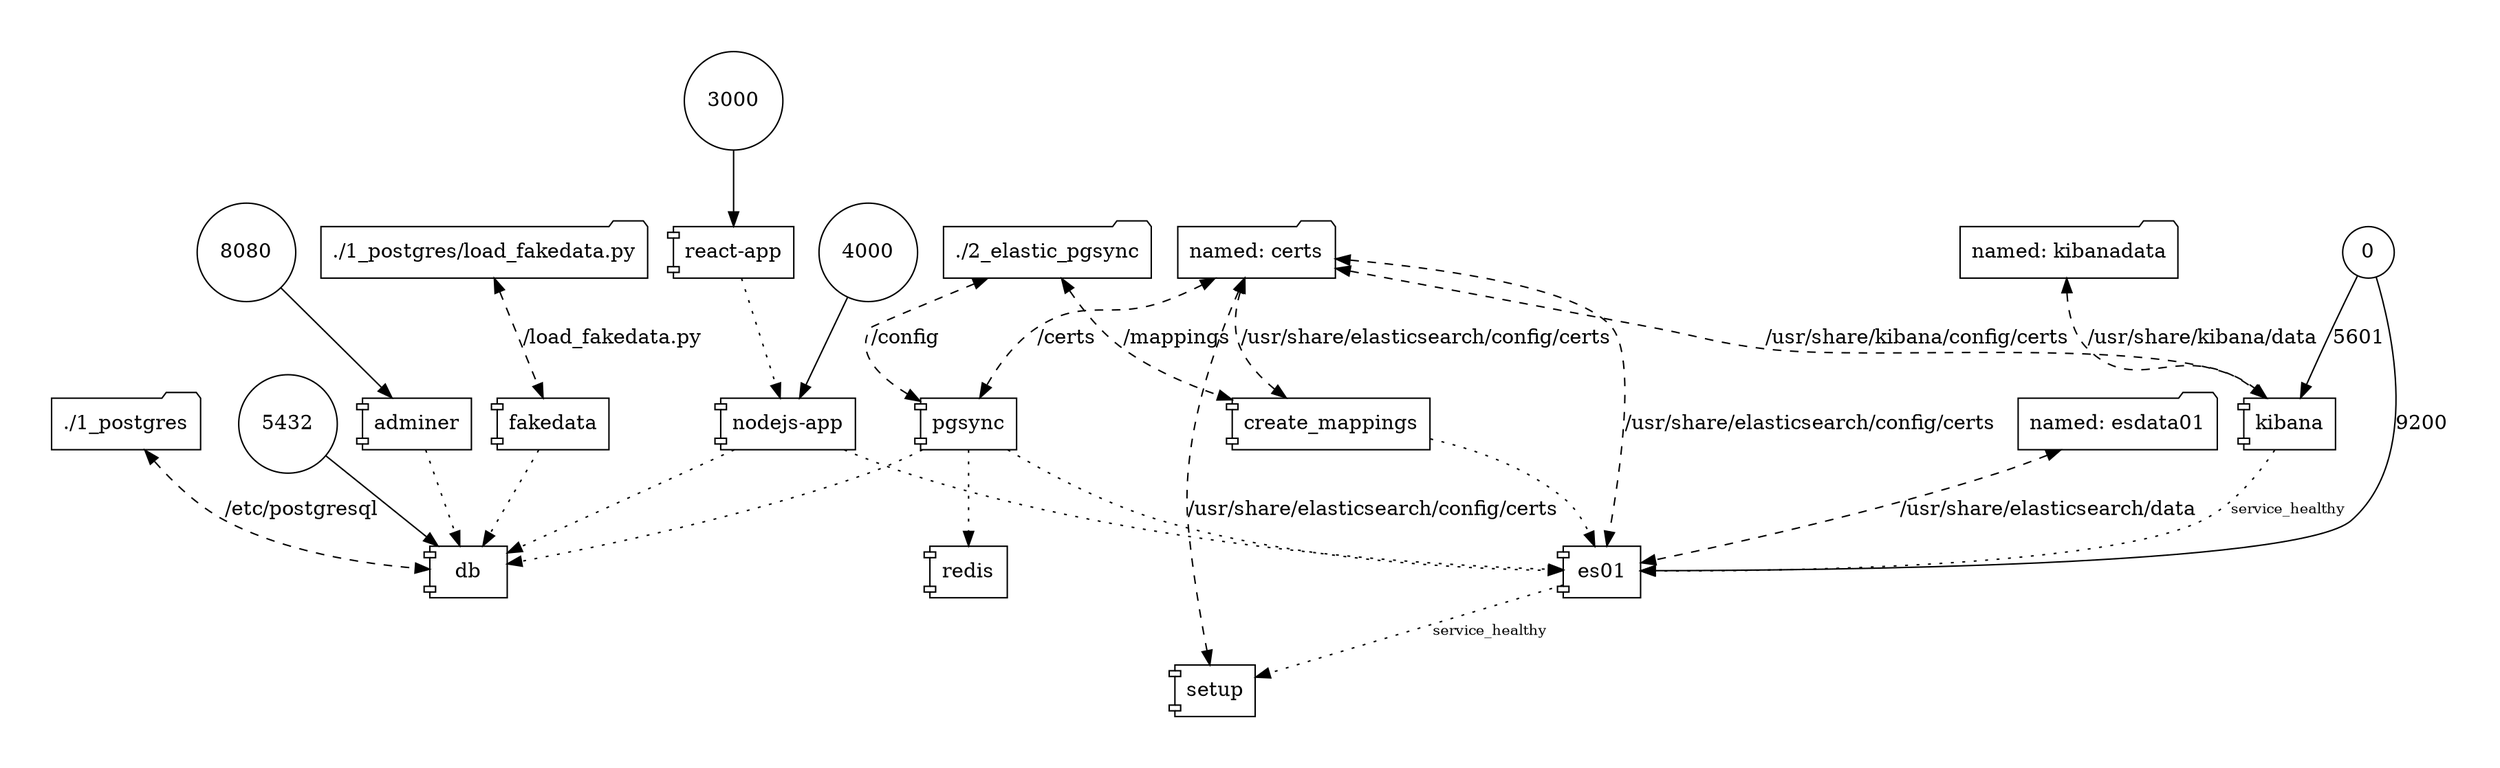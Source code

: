 digraph {
  graph [bgcolor="#ffffff" pad=0.5 ratio="fill"]
  "named: certs" [shape="folder"]
  "named: esdata01" [shape="folder"]
  "named: kibanadata" [shape="folder"]
  "db" [shape="component"]
  "./1_postgres" [shape="folder"]
  5432 [shape="circle"]
  "fakedata" [shape="component"]
  "./1_postgres/load_fakedata.py" [shape="folder"]
  "redis" [shape="component"]
  "adminer" [shape="component"]
  8080 [shape="circle"]
  "pgsync" [shape="component"]
  "es01" [shape="component"]
  "./2_elastic_pgsync" [shape="folder"]
  "create_mappings" [shape="component"]
  "setup" [shape="component"]
  0 [shape="circle"]
  "kibana" [shape="component"]
  "nodejs-app" [shape="component"]
  4000 [shape="circle"]
  "react-app" [shape="component"]
  3000 [shape="circle"]
  "./1_postgres" -> "db" [style="dashed" label="/etc/postgresql" dir="both"]
  5432 -> "db" [style="solid"]
  "fakedata" -> "db" [style="dotted"]
  "./1_postgres/load_fakedata.py" -> "fakedata" [style="dashed" label="/load_fakedata.py" dir="both"]
  "adminer" -> "db" [style="dotted"]
  8080 -> "adminer" [style="solid"]
  "pgsync" -> "db" [style="dotted"]
  "pgsync" -> "es01" [style="dotted"]
  "pgsync" -> "redis" [style="dotted"]
  "named: certs" -> "pgsync" [style="dashed" label="/certs" dir="both"]
  "./2_elastic_pgsync" -> "pgsync" [style="dashed" label="/config" dir="both"]
  "create_mappings" -> "es01" [style="dotted"]
  "./2_elastic_pgsync" -> "create_mappings" [style="dashed" label="/mappings" dir="both"]
  "named: certs" -> "create_mappings" [style="dashed" label="/usr/share/elasticsearch/config/certs" dir="both"]
  "named: certs" -> "setup" [style="dashed" label="/usr/share/elasticsearch/config/certs" dir="both"]
  "es01" -> "setup" [style="dotted" label="service_healthy" fontsize=10]
  "named: certs" -> "es01" [style="dashed" label="/usr/share/elasticsearch/config/certs" dir="both"]
  "named: esdata01" -> "es01" [style="dashed" label="/usr/share/elasticsearch/data" dir="both"]
  0 -> "es01" [style="solid" label=9200]
  "kibana" -> "es01" [style="dotted" label="service_healthy" fontsize=10]
  "named: certs" -> "kibana" [style="dashed" label="/usr/share/kibana/config/certs" dir="both"]
  "named: kibanadata" -> "kibana" [style="dashed" label="/usr/share/kibana/data" dir="both"]
  0 -> "kibana" [style="solid" label=5601]
  "nodejs-app" -> "es01" [style="dotted"]
  "nodejs-app" -> "db" [style="dotted"]
  4000 -> "nodejs-app" [style="solid"]
  "react-app" -> "nodejs-app" [style="dotted"]
  3000 -> "react-app" [style="solid"]
}
